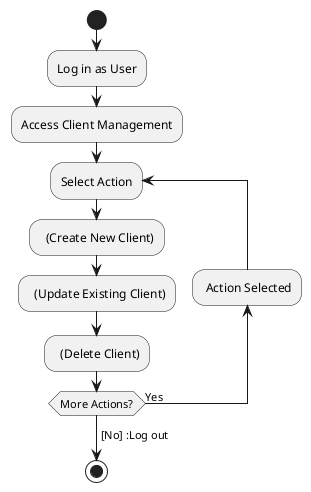 @startuml
start
:Log in as User;
:Access Client Management;
repeat :Select Action;
-  (Create New Client)
-  (Update Existing Client)
-  (Delete Client)
backward: Action Selected;
repeat while (More Actions?) is (Yes)
-> [No] :Log out;
stop
@enduml
